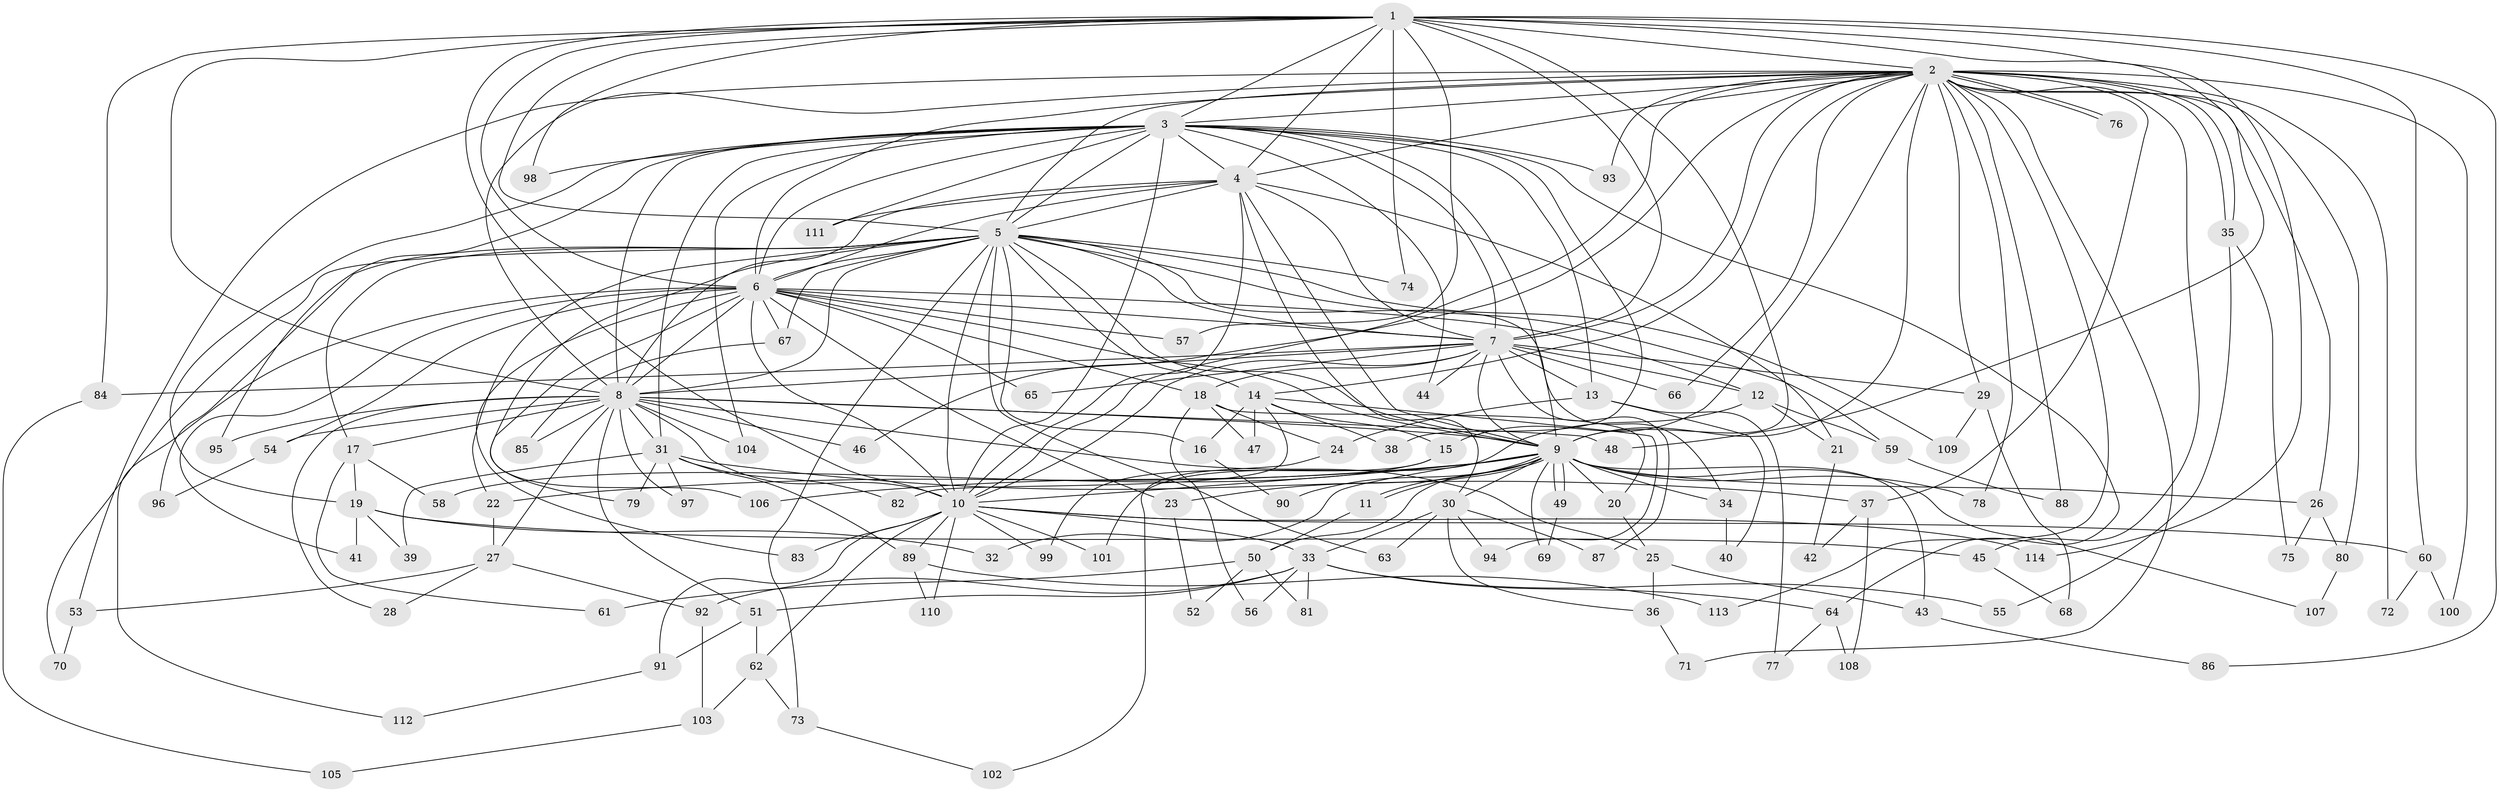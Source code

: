 // coarse degree distribution, {7: 0.022222222222222223, 28: 0.022222222222222223, 17: 0.022222222222222223, 22: 0.022222222222222223, 2: 0.4888888888888889, 4: 0.06666666666666667, 3: 0.17777777777777778, 5: 0.06666666666666667, 6: 0.044444444444444446, 11: 0.022222222222222223, 1: 0.044444444444444446}
// Generated by graph-tools (version 1.1) at 2025/17/03/04/25 18:17:34]
// undirected, 114 vertices, 253 edges
graph export_dot {
graph [start="1"]
  node [color=gray90,style=filled];
  1;
  2;
  3;
  4;
  5;
  6;
  7;
  8;
  9;
  10;
  11;
  12;
  13;
  14;
  15;
  16;
  17;
  18;
  19;
  20;
  21;
  22;
  23;
  24;
  25;
  26;
  27;
  28;
  29;
  30;
  31;
  32;
  33;
  34;
  35;
  36;
  37;
  38;
  39;
  40;
  41;
  42;
  43;
  44;
  45;
  46;
  47;
  48;
  49;
  50;
  51;
  52;
  53;
  54;
  55;
  56;
  57;
  58;
  59;
  60;
  61;
  62;
  63;
  64;
  65;
  66;
  67;
  68;
  69;
  70;
  71;
  72;
  73;
  74;
  75;
  76;
  77;
  78;
  79;
  80;
  81;
  82;
  83;
  84;
  85;
  86;
  87;
  88;
  89;
  90;
  91;
  92;
  93;
  94;
  95;
  96;
  97;
  98;
  99;
  100;
  101;
  102;
  103;
  104;
  105;
  106;
  107;
  108;
  109;
  110;
  111;
  112;
  113;
  114;
  1 -- 2;
  1 -- 3;
  1 -- 4;
  1 -- 5;
  1 -- 6;
  1 -- 7;
  1 -- 8;
  1 -- 9;
  1 -- 10;
  1 -- 48;
  1 -- 57;
  1 -- 60;
  1 -- 74;
  1 -- 84;
  1 -- 86;
  1 -- 98;
  1 -- 114;
  2 -- 3;
  2 -- 4;
  2 -- 5;
  2 -- 6;
  2 -- 7;
  2 -- 8;
  2 -- 9;
  2 -- 10;
  2 -- 14;
  2 -- 15;
  2 -- 26;
  2 -- 29;
  2 -- 35;
  2 -- 35;
  2 -- 37;
  2 -- 45;
  2 -- 46;
  2 -- 53;
  2 -- 66;
  2 -- 71;
  2 -- 72;
  2 -- 76;
  2 -- 76;
  2 -- 78;
  2 -- 80;
  2 -- 88;
  2 -- 93;
  2 -- 100;
  2 -- 113;
  3 -- 4;
  3 -- 5;
  3 -- 6;
  3 -- 7;
  3 -- 8;
  3 -- 9;
  3 -- 10;
  3 -- 13;
  3 -- 19;
  3 -- 31;
  3 -- 38;
  3 -- 44;
  3 -- 64;
  3 -- 93;
  3 -- 95;
  3 -- 98;
  3 -- 104;
  3 -- 111;
  4 -- 5;
  4 -- 6;
  4 -- 7;
  4 -- 8;
  4 -- 9;
  4 -- 10;
  4 -- 21;
  4 -- 30;
  4 -- 111;
  5 -- 6;
  5 -- 7;
  5 -- 8;
  5 -- 9;
  5 -- 10;
  5 -- 14;
  5 -- 16;
  5 -- 17;
  5 -- 22;
  5 -- 34;
  5 -- 59;
  5 -- 63;
  5 -- 67;
  5 -- 70;
  5 -- 73;
  5 -- 74;
  5 -- 96;
  5 -- 106;
  5 -- 109;
  6 -- 7;
  6 -- 8;
  6 -- 9;
  6 -- 10;
  6 -- 12;
  6 -- 18;
  6 -- 23;
  6 -- 41;
  6 -- 54;
  6 -- 57;
  6 -- 65;
  6 -- 67;
  6 -- 79;
  6 -- 83;
  6 -- 112;
  7 -- 8;
  7 -- 9;
  7 -- 10;
  7 -- 12;
  7 -- 13;
  7 -- 18;
  7 -- 29;
  7 -- 44;
  7 -- 65;
  7 -- 66;
  7 -- 84;
  7 -- 87;
  8 -- 9;
  8 -- 10;
  8 -- 17;
  8 -- 25;
  8 -- 27;
  8 -- 28;
  8 -- 31;
  8 -- 46;
  8 -- 48;
  8 -- 51;
  8 -- 54;
  8 -- 85;
  8 -- 95;
  8 -- 97;
  8 -- 104;
  9 -- 10;
  9 -- 11;
  9 -- 11;
  9 -- 20;
  9 -- 22;
  9 -- 23;
  9 -- 26;
  9 -- 30;
  9 -- 32;
  9 -- 34;
  9 -- 43;
  9 -- 49;
  9 -- 49;
  9 -- 50;
  9 -- 69;
  9 -- 78;
  9 -- 90;
  9 -- 106;
  9 -- 107;
  10 -- 33;
  10 -- 60;
  10 -- 62;
  10 -- 83;
  10 -- 89;
  10 -- 91;
  10 -- 99;
  10 -- 101;
  10 -- 110;
  10 -- 114;
  11 -- 50;
  12 -- 21;
  12 -- 59;
  12 -- 101;
  13 -- 24;
  13 -- 40;
  13 -- 77;
  14 -- 15;
  14 -- 16;
  14 -- 38;
  14 -- 47;
  14 -- 82;
  14 -- 94;
  15 -- 58;
  15 -- 99;
  16 -- 90;
  17 -- 19;
  17 -- 58;
  17 -- 61;
  18 -- 20;
  18 -- 24;
  18 -- 47;
  18 -- 56;
  19 -- 32;
  19 -- 39;
  19 -- 41;
  19 -- 45;
  20 -- 25;
  21 -- 42;
  22 -- 27;
  23 -- 52;
  24 -- 102;
  25 -- 36;
  25 -- 43;
  26 -- 75;
  26 -- 80;
  27 -- 28;
  27 -- 53;
  27 -- 92;
  29 -- 68;
  29 -- 109;
  30 -- 33;
  30 -- 36;
  30 -- 63;
  30 -- 87;
  30 -- 94;
  31 -- 37;
  31 -- 39;
  31 -- 79;
  31 -- 82;
  31 -- 89;
  31 -- 97;
  33 -- 51;
  33 -- 55;
  33 -- 56;
  33 -- 64;
  33 -- 81;
  33 -- 92;
  34 -- 40;
  35 -- 55;
  35 -- 75;
  36 -- 71;
  37 -- 42;
  37 -- 108;
  43 -- 86;
  45 -- 68;
  49 -- 69;
  50 -- 52;
  50 -- 61;
  50 -- 81;
  51 -- 62;
  51 -- 91;
  53 -- 70;
  54 -- 96;
  59 -- 88;
  60 -- 72;
  60 -- 100;
  62 -- 73;
  62 -- 103;
  64 -- 77;
  64 -- 108;
  67 -- 85;
  73 -- 102;
  80 -- 107;
  84 -- 105;
  89 -- 110;
  89 -- 113;
  91 -- 112;
  92 -- 103;
  103 -- 105;
}
